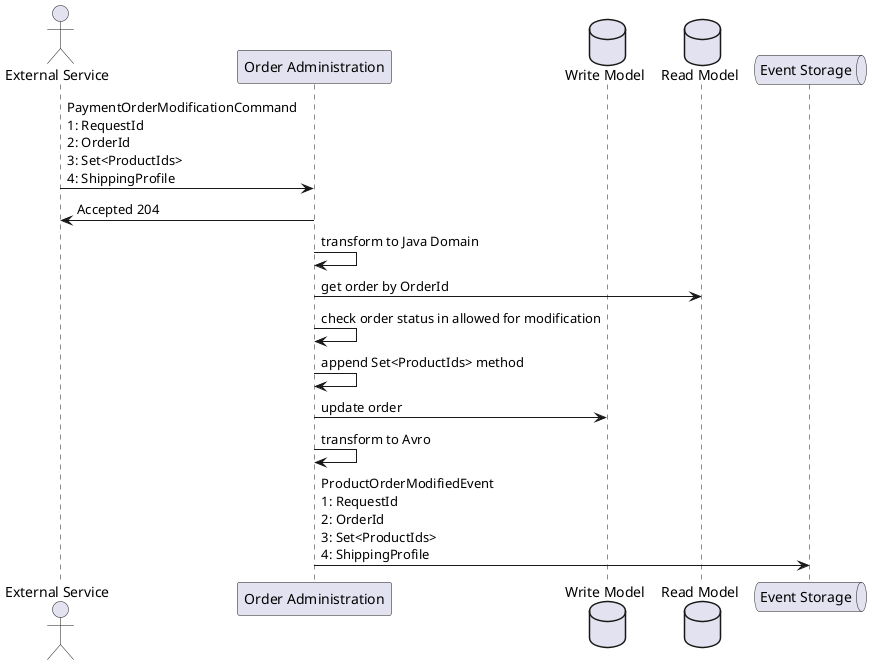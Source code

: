 @startuml
'https://plantuml.com/sequence-diagram

actor "External Service" as ES
participant "Order Administration" as OA
database "Write Model" as WM
database "Read Model" as RM
queue "Event Storage" as ESG

ES -> OA: PaymentOrderModificationCommand\n1: RequestId\n2: OrderId\n3: Set<ProductIds>\n4: ShippingProfile
OA -> ES: Accepted 204
OA -> OA: transform to Java Domain
OA -> RM: get order by OrderId
OA -> OA: check order status in allowed for modification
OA -> OA: append Set<ProductIds> method
OA -> WM: update order
OA -> OA: transform to Avro
OA -> ESG: ProductOrderModifiedEvent\n1: RequestId\n2: OrderId\n3: Set<ProductIds>\n4: ShippingProfile

@enduml